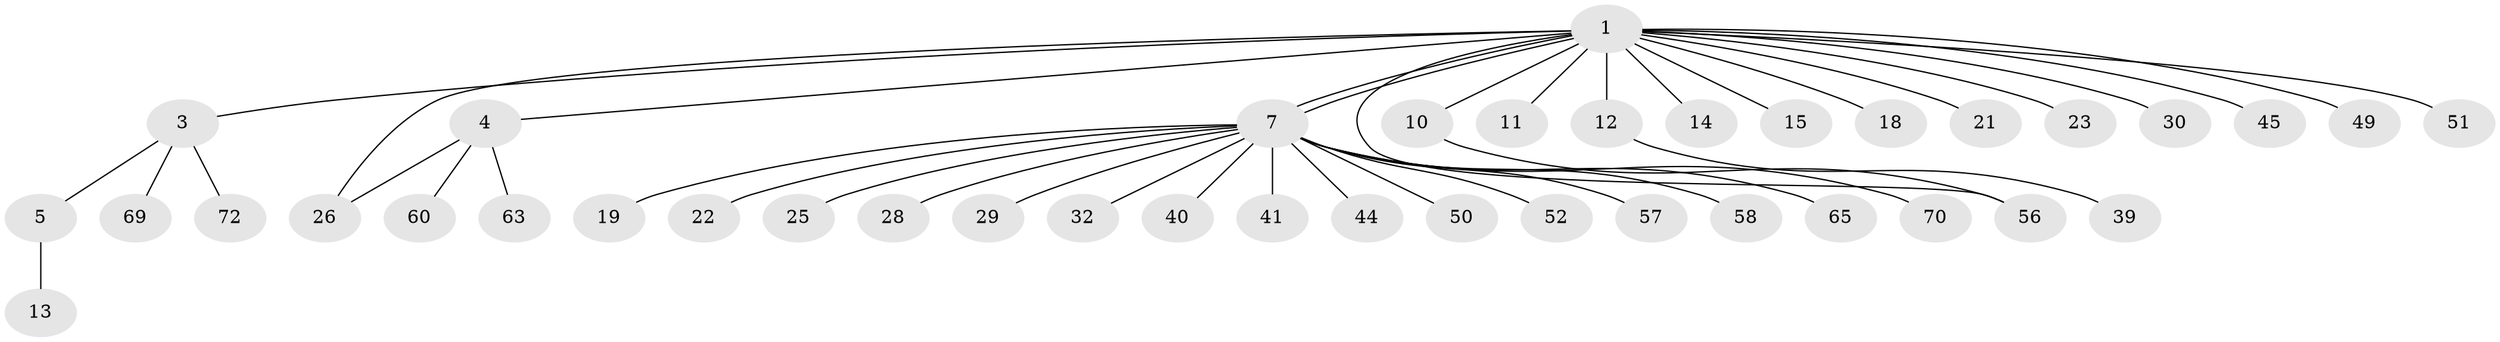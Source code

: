 // original degree distribution, {12: 0.0125, 10: 0.0125, 4: 0.0625, 2: 0.2, 3: 0.1, 14: 0.0125, 1: 0.5875, 9: 0.0125}
// Generated by graph-tools (version 1.1) at 2025/14/03/09/25 04:14:45]
// undirected, 40 vertices, 42 edges
graph export_dot {
graph [start="1"]
  node [color=gray90,style=filled];
  1 [super="+2+36"];
  3;
  4 [super="+6"];
  5;
  7 [super="+8+9+16"];
  10;
  11 [super="+34"];
  12;
  13 [super="+35+42+46"];
  14;
  15 [super="+48+62"];
  18;
  19;
  21;
  22 [super="+53+33"];
  23;
  25;
  26 [super="+55"];
  28 [super="+43+47"];
  29;
  30 [super="+31"];
  32;
  39;
  40 [super="+77"];
  41 [super="+73"];
  44 [super="+79"];
  45;
  49 [super="+75"];
  50 [super="+71"];
  51 [super="+74+59"];
  52;
  56 [super="+61"];
  57;
  58;
  60;
  63;
  65;
  69;
  70;
  72;
  1 -- 3;
  1 -- 4;
  1 -- 7 [weight=2];
  1 -- 7;
  1 -- 11;
  1 -- 15;
  1 -- 21;
  1 -- 23;
  1 -- 45;
  1 -- 51;
  1 -- 10;
  1 -- 12;
  1 -- 14;
  1 -- 49;
  1 -- 18;
  1 -- 56;
  1 -- 26;
  1 -- 30;
  3 -- 5;
  3 -- 69;
  3 -- 72;
  4 -- 60;
  4 -- 63;
  4 -- 26;
  5 -- 13;
  7 -- 19;
  7 -- 22;
  7 -- 28;
  7 -- 32;
  7 -- 41;
  7 -- 50;
  7 -- 52;
  7 -- 57;
  7 -- 70;
  7 -- 65;
  7 -- 25;
  7 -- 40;
  7 -- 58;
  7 -- 44;
  7 -- 29;
  10 -- 56;
  12 -- 39;
}
